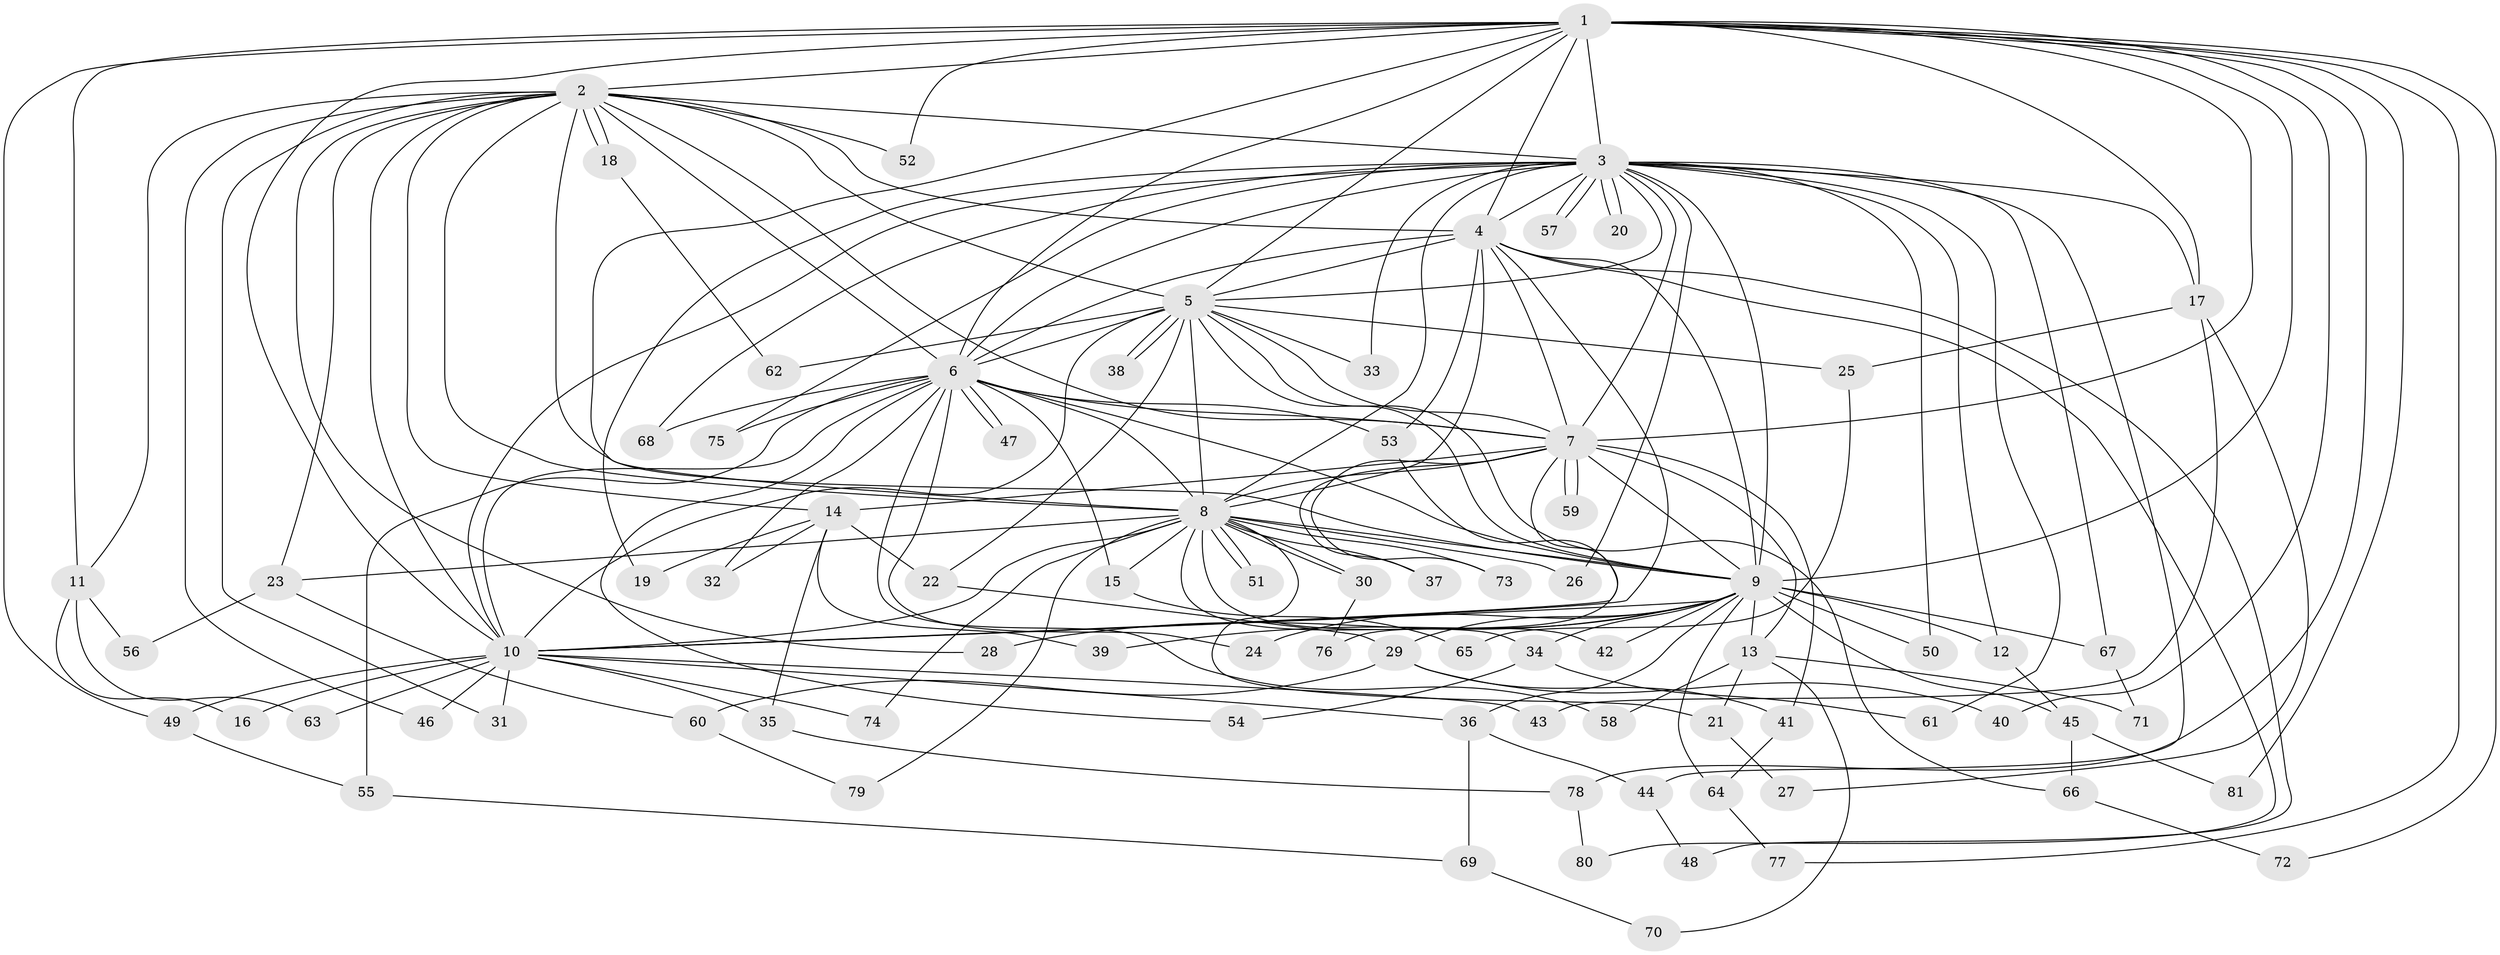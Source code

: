 // coarse degree distribution, {12: 0.125, 22: 0.03125, 8: 0.0625, 19: 0.03125, 5: 0.0625, 4: 0.03125, 3: 0.15625, 2: 0.34375, 1: 0.125, 6: 0.03125}
// Generated by graph-tools (version 1.1) at 2025/17/03/04/25 18:17:50]
// undirected, 81 vertices, 187 edges
graph export_dot {
graph [start="1"]
  node [color=gray90,style=filled];
  1;
  2;
  3;
  4;
  5;
  6;
  7;
  8;
  9;
  10;
  11;
  12;
  13;
  14;
  15;
  16;
  17;
  18;
  19;
  20;
  21;
  22;
  23;
  24;
  25;
  26;
  27;
  28;
  29;
  30;
  31;
  32;
  33;
  34;
  35;
  36;
  37;
  38;
  39;
  40;
  41;
  42;
  43;
  44;
  45;
  46;
  47;
  48;
  49;
  50;
  51;
  52;
  53;
  54;
  55;
  56;
  57;
  58;
  59;
  60;
  61;
  62;
  63;
  64;
  65;
  66;
  67;
  68;
  69;
  70;
  71;
  72;
  73;
  74;
  75;
  76;
  77;
  78;
  79;
  80;
  81;
  1 -- 2;
  1 -- 3;
  1 -- 4;
  1 -- 5;
  1 -- 6;
  1 -- 7;
  1 -- 8;
  1 -- 9;
  1 -- 10;
  1 -- 11;
  1 -- 17;
  1 -- 40;
  1 -- 49;
  1 -- 52;
  1 -- 72;
  1 -- 77;
  1 -- 78;
  1 -- 81;
  2 -- 3;
  2 -- 4;
  2 -- 5;
  2 -- 6;
  2 -- 7;
  2 -- 8;
  2 -- 9;
  2 -- 10;
  2 -- 11;
  2 -- 14;
  2 -- 18;
  2 -- 18;
  2 -- 23;
  2 -- 28;
  2 -- 31;
  2 -- 46;
  2 -- 52;
  3 -- 4;
  3 -- 5;
  3 -- 6;
  3 -- 7;
  3 -- 8;
  3 -- 9;
  3 -- 10;
  3 -- 12;
  3 -- 17;
  3 -- 19;
  3 -- 20;
  3 -- 20;
  3 -- 26;
  3 -- 33;
  3 -- 44;
  3 -- 50;
  3 -- 57;
  3 -- 57;
  3 -- 61;
  3 -- 67;
  3 -- 68;
  3 -- 75;
  4 -- 5;
  4 -- 6;
  4 -- 7;
  4 -- 8;
  4 -- 9;
  4 -- 10;
  4 -- 48;
  4 -- 53;
  4 -- 80;
  5 -- 6;
  5 -- 7;
  5 -- 8;
  5 -- 9;
  5 -- 10;
  5 -- 22;
  5 -- 25;
  5 -- 33;
  5 -- 38;
  5 -- 38;
  5 -- 62;
  5 -- 66;
  6 -- 7;
  6 -- 8;
  6 -- 9;
  6 -- 10;
  6 -- 15;
  6 -- 24;
  6 -- 32;
  6 -- 47;
  6 -- 47;
  6 -- 53;
  6 -- 54;
  6 -- 55;
  6 -- 58;
  6 -- 68;
  6 -- 75;
  7 -- 8;
  7 -- 9;
  7 -- 10;
  7 -- 13;
  7 -- 14;
  7 -- 37;
  7 -- 41;
  7 -- 59;
  7 -- 59;
  7 -- 73;
  8 -- 9;
  8 -- 10;
  8 -- 15;
  8 -- 21;
  8 -- 23;
  8 -- 26;
  8 -- 30;
  8 -- 30;
  8 -- 34;
  8 -- 37;
  8 -- 42;
  8 -- 51;
  8 -- 51;
  8 -- 73;
  8 -- 74;
  8 -- 79;
  9 -- 10;
  9 -- 12;
  9 -- 13;
  9 -- 24;
  9 -- 28;
  9 -- 29;
  9 -- 34;
  9 -- 36;
  9 -- 39;
  9 -- 42;
  9 -- 45;
  9 -- 50;
  9 -- 64;
  9 -- 67;
  10 -- 16;
  10 -- 31;
  10 -- 35;
  10 -- 36;
  10 -- 43;
  10 -- 46;
  10 -- 49;
  10 -- 63;
  10 -- 74;
  11 -- 16;
  11 -- 56;
  11 -- 63;
  12 -- 45;
  13 -- 21;
  13 -- 58;
  13 -- 70;
  13 -- 71;
  14 -- 19;
  14 -- 22;
  14 -- 32;
  14 -- 35;
  14 -- 39;
  15 -- 65;
  17 -- 25;
  17 -- 27;
  17 -- 43;
  18 -- 62;
  21 -- 27;
  22 -- 29;
  23 -- 56;
  23 -- 60;
  25 -- 65;
  29 -- 40;
  29 -- 41;
  29 -- 60;
  30 -- 76;
  34 -- 54;
  34 -- 61;
  35 -- 78;
  36 -- 44;
  36 -- 69;
  41 -- 64;
  44 -- 48;
  45 -- 66;
  45 -- 81;
  49 -- 55;
  53 -- 76;
  55 -- 69;
  60 -- 79;
  64 -- 77;
  66 -- 72;
  67 -- 71;
  69 -- 70;
  78 -- 80;
}
